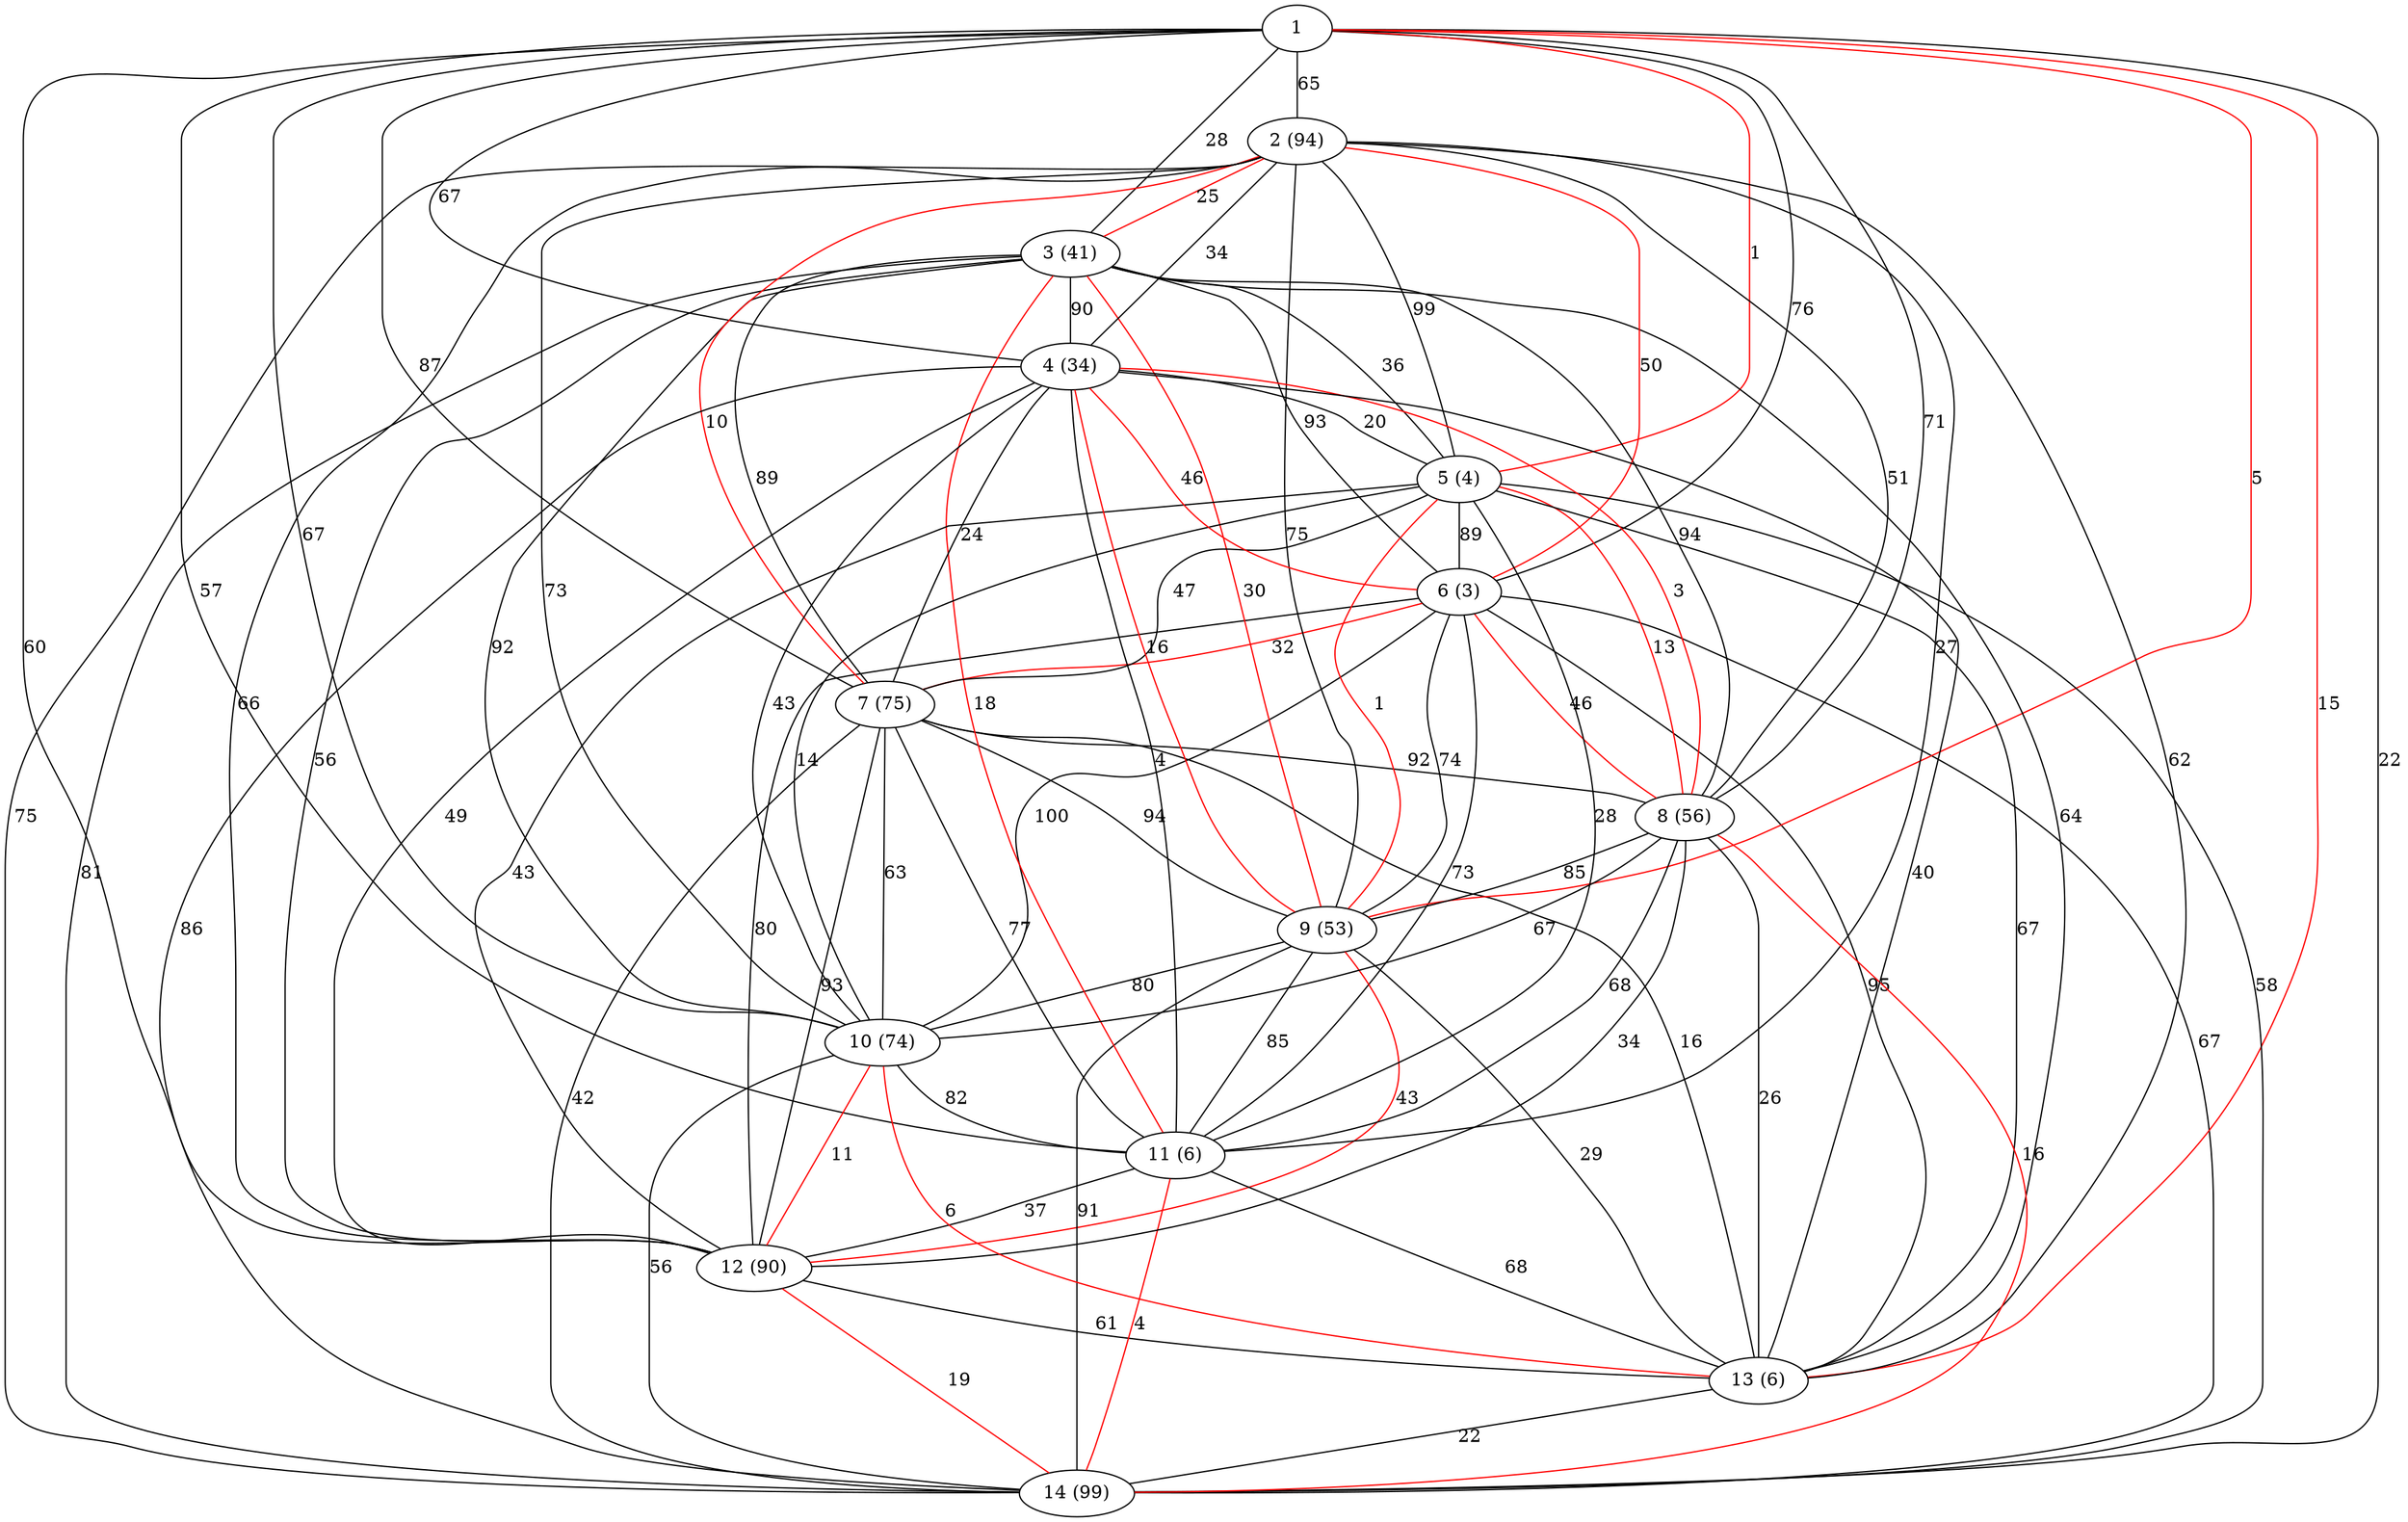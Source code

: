 graph g {
6 -- 9 [label=74 color=black]
7 -- 12 [label=93 color=black]
1 -- 6 [label=76 color=black]
3 -- 7 [label=89 color=black]
2 -- 5 [label=99 color=black]
1 -- 11 [label=57 color=black]
5 -- 8 [label=13 color=red]
6 -- 7 [label=32 color=red]
6 -- 10 [label=100 color=black]
4 -- 10 [label=43 color=black]
2 -- 6 [label=50 color=red]
9 -- 14 [label=91 color=black]
5 -- 11 [label=28 color=black]
4 -- 5 [label=20 color=black]
10 -- 13 [label=6 color=red]
3 -- 12 [label=56 color=black]
1 -- 12 [label=60 color=black]
8 -- 12 [label=34 color=black]
2 -- 11 [label=27 color=black]
5 -- 14 [label=58 color=black]
10 -- 14 [label=56 color=black]
6 -- 13 [label=95 color=black]
7 -- 8 [label=92 color=black]
3 -- 11 [label=18 color=red]
8 -- 9 [label=85 color=black]
4 -- 12 [label=49 color=black]
2 -- 12 [label=66 color=black]
6 -- 14 [label=67 color=black]
12 -- 13 [label=61 color=black]
1 -- 5 [label=1 color=red]
3 -- 6 [label=93 color=black]
1 -- 10 [label=67 color=black]
6 -- 11 [label=73 color=black]
4 -- 11 [label=4 color=black]
3 -- 5 [label=36 color=black]
2 -- 7 [label=10 color=red]
9 -- 13 [label=29 color=black]
5 -- 10 [label=14 color=black]
4 -- 6 [label=46 color=red]
5 -- 7 [label=47 color=black]
1 -- 3 [label=28 color=black]
8 -- 13 [label=26 color=black]
4 -- 8 [label=3 color=red]
2 -- 8 [label=51 color=black]
5 -- 13 [label=67 color=black]
11 -- 14 [label=4 color=red]
7 -- 11 [label=77 color=black]
3 -- 10 [label=92 color=black]
1 -- 14 [label=22 color=black]
8 -- 10 [label=67 color=black]
4 -- 13 [label=40 color=black]
2 -- 13 [label=62 color=black]
9 -- 11 [label=85 color=black]
11 -- 13 [label=68 color=black]
7 -- 14 [label=42 color=black]
12 -- 14 [label=19 color=red]
1 -- 4 [label=67 color=black]
3 -- 9 [label=30 color=red]
2 -- 3 [label=25 color=red]
1 -- 9 [label=5 color=red]
2 -- 14 [label=75 color=black]
6 -- 8 [label=46 color=red]
7 -- 13 [label=16 color=black]
1 -- 7 [label=87 color=black]
3 -- 4 [label=90 color=black]
2 -- 4 [label=34 color=black]
9 -- 12 [label=43 color=red]
5 -- 9 [label=1 color=red]
4 -- 7 [label=24 color=black]
10 -- 11 [label=82 color=black]
5 -- 6 [label=89 color=black]
3 -- 14 [label=81 color=black]
1 -- 2 [label=65 color=black]
8 -- 14 [label=16 color=red]
4 -- 9 [label=16 color=red]
2 -- 9 [label=75 color=black]
5 -- 12 [label=43 color=black]
10 -- 12 [label=11 color=red]
7 -- 10 [label=63 color=black]
3 -- 13 [label=64 color=black]
1 -- 13 [label=15 color=red]
8 -- 11 [label=68 color=black]
4 -- 14 [label=86 color=black]
2 -- 10 [label=73 color=black]
9 -- 10 [label=80 color=black]
6 -- 12 [label=80 color=black]
11 -- 12 [label=37 color=black]
7 -- 9 [label=94 color=black]
13 -- 14 [label=22 color=black]
3 -- 8 [label=94 color=black]
1 -- 8 [label=71 color=black]
2 [label="2 (94)"]
3 [label="3 (41)"]
4 [label="4 (34)"]
5 [label="5 (4)"]
6 [label="6 (3)"]
7 [label="7 (75)"]
8 [label="8 (56)"]
9 [label="9 (53)"]
10 [label="10 (74)"]
11 [label="11 (6)"]
12 [label="12 (90)"]
13 [label="13 (6)"]
14 [label="14 (99)"]
}
